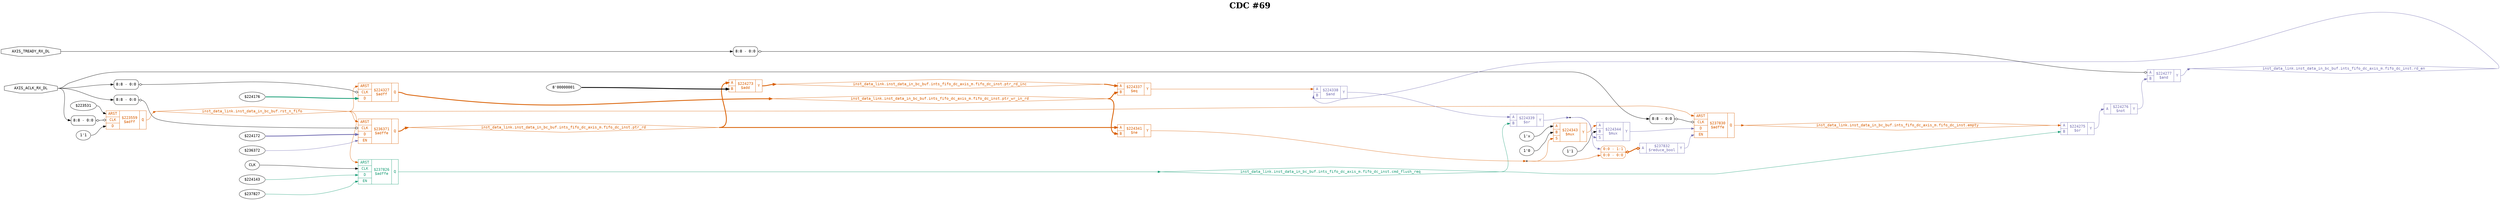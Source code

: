 digraph "spacefibre_light_top" {
label=<<b>CDC #69</b>>;
labelloc="t"
fontsize="30"
node ["fontname"="Courier"]
edge ["fontname"="Courier"]
rankdir="LR";
remincross=true;
n10 [ shape=octagon, label="AXIS_ACLK_RX_DL", color="black", fontcolor="black", href="/src/ip_spacefibre_light_top/spacefibre_light_top.vhd#65" ];
n11 [ shape=octagon, label="AXIS_TREADY_RX_DL", color="black", fontcolor="black", href="/src/ip_spacefibre_light_top/spacefibre_light_top.vhd#66" ];
n12 [ shape=diamond, label="inst_data_link.inst_data_in_bc_buf.ints_fifo_dc_axis_m.fifo_dc_inst.cmd_flush_req", colorscheme="dark28", color="1", fontcolor="1", href="/src/ip/fifo_dc/fifo_dc.vhd#111" ];
n13 [ shape=diamond, label="inst_data_link.inst_data_in_bc_buf.ints_fifo_dc_axis_m.fifo_dc_inst.empty", colorscheme="dark28", color="2", fontcolor="2", href="/src/ip/fifo_dc/fifo_dc.vhd#129" ];
n14 [ shape=diamond, label="inst_data_link.inst_data_in_bc_buf.ints_fifo_dc_axis_m.fifo_dc_inst.ptr_rd", colorscheme="dark28", color="2", fontcolor="2", href="/src/ip/fifo_dc/fifo_dc.vhd#98" ];
n15 [ shape=diamond, label="inst_data_link.inst_data_in_bc_buf.ints_fifo_dc_axis_m.fifo_dc_inst.ptr_rd_inc", colorscheme="dark28", color="2", fontcolor="2", href="/src/ip/fifo_dc/fifo_dc.vhd#99" ];
n16 [ shape=diamond, label="inst_data_link.inst_data_in_bc_buf.ints_fifo_dc_axis_m.fifo_dc_inst.ptr_wr_in_rd", colorscheme="dark28", color="2", fontcolor="2", href="/src/ip/fifo_dc/fifo_dc.vhd#105" ];
n17 [ shape=diamond, label="inst_data_link.inst_data_in_bc_buf.ints_fifo_dc_axis_m.fifo_dc_inst.rd_en", colorscheme="dark28", color="3", fontcolor="3", href="/src/ip/fifo_dc/fifo_dc.vhd#124" ];
n18 [ shape=diamond, label="inst_data_link.inst_data_in_bc_buf.rst_n_fifo", colorscheme="dark28", color="2", fontcolor="2", href="/src/module_data_link/data_in_bc_buf.vhd#114" ];
{ rank="source"; n10; n11;}
{ rank="sink";}
v1 [ label="$224172" ];
v2 [ label="$236372" ];
c24 [ shape=record, label="{{<p19> ARST|<p20> CLK|<p21> D|<p22> EN}|$236371\n$adffe|{<p23> Q}}", colorscheme="dark28", color="2", fontcolor="2" , href="/src/ip/fifo_dc/fifo_dc.vhd#321"  ];
x0 [ shape=record, style=rounded, label="<s0> 8:8 - 0:0 ", color="black", fontcolor="black" ];
x0:e -> c24:p20:w [arrowhead=odiamond, arrowtail=odiamond, dir=both, color="black", fontcolor="black", label=""];
v3 [ label="CLK" ];
v4 [ label="$224143" ];
v5 [ label="$237827" ];
c25 [ shape=record, label="{{<p19> ARST|<p20> CLK|<p21> D|<p22> EN}|$237826\n$adffe|{<p23> Q}}", colorscheme="dark28", color="1", fontcolor="1" , href="/src/ip/fifo_dc/fifo_dc.vhd#440"  ];
c26 [ shape=record, label="{{<p19> ARST|<p20> CLK|<p21> D|<p22> EN}|$237830\n$adffe|{<p23> Q}}", colorscheme="dark28", color="2", fontcolor="2" , href="/src/ip/fifo_dc/fifo_dc.vhd#378"  ];
x6 [ shape=record, style=rounded, label="<s0> 8:8 - 0:0 ", color="black", fontcolor="black" ];
x6:e -> c26:p20:w [arrowhead=odiamond, arrowtail=odiamond, dir=both, color="black", fontcolor="black", label=""];
c29 [ shape=record, label="{{<p27> A}|$237832\n$reduce_bool|{<p28> Y}}", colorscheme="dark28", color="3", fontcolor="3" ];
x7 [ shape=record, style=rounded, label="<s1> 0:0 - 1:1 |<s0> 0:0 - 0:0 ", colorscheme="dark28", color="2", fontcolor="2" ];
x7:e -> c29:p27:w [arrowhead=odiamond, arrowtail=odiamond, dir=both, colorscheme="dark28", color="2", fontcolor="2", style="setlinewidth(3)", label=""];
v8 [ label="$223531" ];
v10 [ label="1'1" ];
c30 [ shape=record, label="{{<p19> ARST|<p20> CLK|<p21> D}|$223559\n$adff|{<p23> Q}}", colorscheme="dark28", color="2", fontcolor="2" , href="/src/module_data_link/data_in_bc_buf.vhd#158"  ];
x9 [ shape=record, style=rounded, label="<s0> 8:8 - 0:0 ", color="black", fontcolor="black" ];
x9:e -> c30:p20:w [arrowhead=odiamond, arrowtail=odiamond, dir=both, color="black", fontcolor="black", label=""];
v11 [ label="8'00000001" ];
c32 [ shape=record, label="{{<p27> A|<p31> B}|$224273\n$add|{<p28> Y}}", colorscheme="dark28", color="2", fontcolor="2" , href="/src/ip/fifo_dc/fifo_dc.vhd#289"  ];
c33 [ shape=record, label="{{<p27> A|<p31> B}|$224337\n$eq|{<p28> Y}}", colorscheme="dark28", color="2", fontcolor="2" , href="/src/ip/fifo_dc/fifo_dc.vhd#383"  ];
c34 [ shape=record, label="{{<p27> A|<p31> B}|$224338\n$and|{<p28> Y}}", colorscheme="dark28", color="3", fontcolor="3" , href="/src/ip/fifo_dc/fifo_dc.vhd#383"  ];
c35 [ shape=record, label="{{<p27> A|<p31> B}|$224339\n$or|{<p28> Y}}", colorscheme="dark28", color="3", fontcolor="3" , href="/src/ip/fifo_dc/fifo_dc.vhd#383"  ];
v12 [ label="1'x" ];
v13 [ label="1'0" ];
c37 [ shape=record, label="{{<p27> A|<p31> B|<p36> S}|$224343\n$mux|{<p28> Y}}", colorscheme="dark28", color="2", fontcolor="2" , href="/src/ip/fifo_dc/fifo_dc.vhd#383"  ];
v14 [ label="1'1" ];
c38 [ shape=record, label="{{<p27> A|<p31> B|<p36> S}|$224344\n$mux|{<p28> Y}}", colorscheme="dark28", color="3", fontcolor="3" , href="/src/ip/fifo_dc/fifo_dc.vhd#383"  ];
c39 [ shape=record, label="{{<p27> A|<p31> B}|$224275\n$or|{<p28> Y}}", colorscheme="dark28", color="3", fontcolor="3" , href="/src/ip/fifo_dc/fifo_dc.vhd#290"  ];
c40 [ shape=record, label="{{<p27> A}|$224276\n$not|{<p28> Y}}", colorscheme="dark28", color="3", fontcolor="3" , href="/src/ip/fifo_dc/fifo_dc.vhd#290"  ];
c41 [ shape=record, label="{{<p27> A|<p31> B}|$224277\n$and|{<p28> Y}}", colorscheme="dark28", color="3", fontcolor="3" , href="/src/ip/fifo_dc/fifo_dc.vhd#290"  ];
x15 [ shape=record, style=rounded, label="<s0> 8:8 - 0:0 ", color="black", fontcolor="black" ];
x15:e -> c41:p27:w [arrowhead=odiamond, arrowtail=odiamond, dir=both, color="black", fontcolor="black", label=""];
c42 [ shape=record, label="{{<p27> A|<p31> B}|$224341\n$ne|{<p28> Y}}", colorscheme="dark28", color="2", fontcolor="2" , href="/src/ip/fifo_dc/fifo_dc.vhd#385"  ];
v17 [ label="$224176" ];
c43 [ shape=record, label="{{<p19> ARST|<p20> CLK|<p21> D}|$224327\n$adff|{<p23> Q}}", colorscheme="dark28", color="2", fontcolor="2" , href="/src/ip/fifo_dc/fifo_dc.vhd#344"  ];
x16 [ shape=record, style=rounded, label="<s0> 8:8 - 0:0 ", color="black", fontcolor="black" ];
x16:e -> c43:p20:w [arrowhead=odiamond, arrowtail=odiamond, dir=both, color="black", fontcolor="black", label=""];
c29:p28:e -> c26:p22:w [colorscheme="dark28", color="3", fontcolor="3", label=""];
n10:e -> x0:s0:w [color="black", fontcolor="black", label=""];
n10:e -> x16:s0:w [color="black", fontcolor="black", label=""];
n10:e -> x6:s0:w [color="black", fontcolor="black", label=""];
n10:e -> x9:s0:w [color="black", fontcolor="black", label=""];
n11:e -> x15:s0:w [color="black", fontcolor="black", label=""];
c25:p23:e -> n12:w [colorscheme="dark28", color="1", fontcolor="1", label=""];
n12:e -> c35:p31:w [colorscheme="dark28", color="1", fontcolor="1", label=""];
n12:e -> c39:p31:w [colorscheme="dark28", color="1", fontcolor="1", label=""];
c26:p23:e -> n13:w [colorscheme="dark28", color="2", fontcolor="2", label=""];
n13:e -> c39:p27:w [colorscheme="dark28", color="2", fontcolor="2", label=""];
c24:p23:e -> n14:w [colorscheme="dark28", color="2", fontcolor="2", style="setlinewidth(3)", label=""];
n14:e -> c32:p27:w [colorscheme="dark28", color="2", fontcolor="2", style="setlinewidth(3)", label=""];
n14:e -> c42:p27:w [colorscheme="dark28", color="2", fontcolor="2", style="setlinewidth(3)", label=""];
c32:p28:e -> n15:w [colorscheme="dark28", color="2", fontcolor="2", style="setlinewidth(3)", label=""];
n15:e -> c33:p27:w [colorscheme="dark28", color="2", fontcolor="2", style="setlinewidth(3)", label=""];
c43:p23:e -> n16:w [colorscheme="dark28", color="2", fontcolor="2", style="setlinewidth(3)", label=""];
n16:e -> c33:p31:w [colorscheme="dark28", color="2", fontcolor="2", style="setlinewidth(3)", label=""];
n16:e -> c42:p31:w [colorscheme="dark28", color="2", fontcolor="2", style="setlinewidth(3)", label=""];
c41:p28:e -> n17:w [colorscheme="dark28", color="3", fontcolor="3", label=""];
n17:e -> c34:p31:w [colorscheme="dark28", color="3", fontcolor="3", label=""];
c30:p23:e -> n18:w [colorscheme="dark28", color="2", fontcolor="2", label=""];
n18:e -> c24:p19:w [colorscheme="dark28", color="2", fontcolor="2", label=""];
n18:e -> c25:p19:w [colorscheme="dark28", color="2", fontcolor="2", label=""];
n18:e -> c26:p19:w [colorscheme="dark28", color="2", fontcolor="2", label=""];
n18:e -> c43:p19:w [colorscheme="dark28", color="2", fontcolor="2", label=""];
c39:p28:e -> c40:p27:w [colorscheme="dark28", color="3", fontcolor="3", label=""];
c40:p28:e -> c41:p31:w [colorscheme="dark28", color="3", fontcolor="3", label=""];
c33:p28:e -> c34:p27:w [colorscheme="dark28", color="2", fontcolor="2", label=""];
c34:p28:e -> c35:p27:w [colorscheme="dark28", color="3", fontcolor="3", label=""];
n6 [ shape=point ];
c35:p28:e -> n6:w [colorscheme="dark28", color="3", fontcolor="3", label=""];
n6:e -> c38:p36:w [colorscheme="dark28", color="3", fontcolor="3", label=""];
n6:e -> x7:s1:w [colorscheme="dark28", color="3", fontcolor="3", label=""];
n7 [ shape=point ];
c42:p28:e -> n7:w [colorscheme="dark28", color="2", fontcolor="2", label=""];
n7:e -> c37:p36:w [colorscheme="dark28", color="2", fontcolor="2", label=""];
n7:e -> x7:s0:w [colorscheme="dark28", color="2", fontcolor="2", label=""];
c37:p28:e -> c38:p27:w [colorscheme="dark28", color="2", fontcolor="2", label=""];
c38:p28:e -> c26:p21:w [colorscheme="dark28", color="3", fontcolor="3", label=""];
v1:e -> c24:p21:w [colorscheme="dark28", color="3", fontcolor="3", style="setlinewidth(3)", label=""];
v10:e -> c30:p21:w [color="black", fontcolor="black", label=""];
v11:e -> c32:p31:w [color="black", fontcolor="black", style="setlinewidth(3)", label=""];
v12:e -> c37:p27:w [color="black", fontcolor="black", label=""];
v13:e -> c37:p31:w [color="black", fontcolor="black", label=""];
v14:e -> c38:p31:w [color="black", fontcolor="black", label=""];
v17:e -> c43:p21:w [colorscheme="dark28", color="1", fontcolor="1", style="setlinewidth(3)", label=""];
v2:e -> c24:p22:w [colorscheme="dark28", color="3", fontcolor="3", label=""];
v3:e -> c25:p20:w [color="black", fontcolor="black", label=""];
v4:e -> c25:p21:w [colorscheme="dark28", color="1", fontcolor="1", label=""];
v5:e -> c25:p22:w [colorscheme="dark28", color="1", fontcolor="1", label=""];
v8:e -> c30:p19:w [color="black", fontcolor="black", label=""];
}
